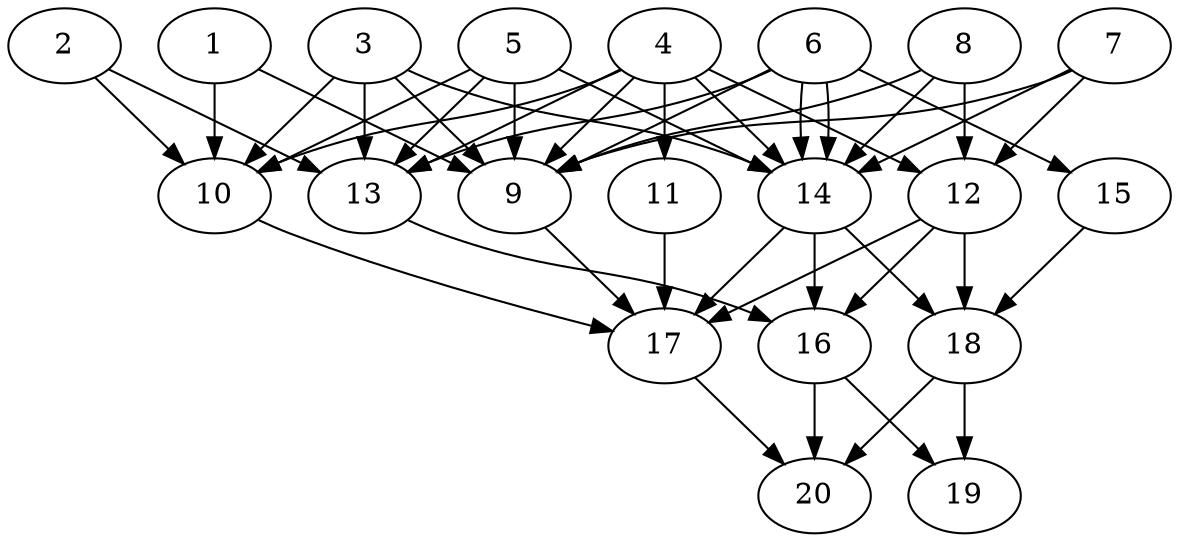 // DAG automatically generated by daggen at Tue Jul 23 14:33:40 2019
// ./daggen --dot -n 20 --ccr 0.5 --fat 0.6 --regular 0.5 --density 0.8 --mindata 5242880 --maxdata 52428800 
digraph G {
  1 [size="76392448", alpha="0.16", expect_size="38196224"] 
  1 -> 9 [size ="38196224"]
  1 -> 10 [size ="38196224"]
  2 [size="49995776", alpha="0.08", expect_size="24997888"] 
  2 -> 10 [size ="24997888"]
  2 -> 13 [size ="24997888"]
  3 [size="93411328", alpha="0.13", expect_size="46705664"] 
  3 -> 9 [size ="46705664"]
  3 -> 10 [size ="46705664"]
  3 -> 13 [size ="46705664"]
  3 -> 14 [size ="46705664"]
  4 [size="12423168", alpha="0.10", expect_size="6211584"] 
  4 -> 9 [size ="6211584"]
  4 -> 10 [size ="6211584"]
  4 -> 11 [size ="6211584"]
  4 -> 12 [size ="6211584"]
  4 -> 13 [size ="6211584"]
  4 -> 14 [size ="6211584"]
  5 [size="93751296", alpha="0.02", expect_size="46875648"] 
  5 -> 9 [size ="46875648"]
  5 -> 10 [size ="46875648"]
  5 -> 13 [size ="46875648"]
  5 -> 14 [size ="46875648"]
  6 [size="17762304", alpha="0.04", expect_size="8881152"] 
  6 -> 9 [size ="8881152"]
  6 -> 13 [size ="8881152"]
  6 -> 14 [size ="8881152"]
  6 -> 14 [size ="8881152"]
  6 -> 15 [size ="8881152"]
  7 [size="45524992", alpha="0.10", expect_size="22762496"] 
  7 -> 9 [size ="22762496"]
  7 -> 12 [size ="22762496"]
  7 -> 14 [size ="22762496"]
  8 [size="37693440", alpha="0.13", expect_size="18846720"] 
  8 -> 9 [size ="18846720"]
  8 -> 12 [size ="18846720"]
  8 -> 14 [size ="18846720"]
  9 [size="17244160", alpha="0.00", expect_size="8622080"] 
  9 -> 17 [size ="8622080"]
  10 [size="13619200", alpha="0.02", expect_size="6809600"] 
  10 -> 17 [size ="6809600"]
  11 [size="10665984", alpha="0.11", expect_size="5332992"] 
  11 -> 17 [size ="5332992"]
  12 [size="87656448", alpha="0.06", expect_size="43828224"] 
  12 -> 16 [size ="43828224"]
  12 -> 17 [size ="43828224"]
  12 -> 18 [size ="43828224"]
  13 [size="30687232", alpha="0.00", expect_size="15343616"] 
  13 -> 16 [size ="15343616"]
  14 [size="93313024", alpha="0.03", expect_size="46656512"] 
  14 -> 16 [size ="46656512"]
  14 -> 17 [size ="46656512"]
  14 -> 18 [size ="46656512"]
  15 [size="46874624", alpha="0.12", expect_size="23437312"] 
  15 -> 18 [size ="23437312"]
  16 [size="58101760", alpha="0.10", expect_size="29050880"] 
  16 -> 19 [size ="29050880"]
  16 -> 20 [size ="29050880"]
  17 [size="78927872", alpha="0.18", expect_size="39463936"] 
  17 -> 20 [size ="39463936"]
  18 [size="30926848", alpha="0.19", expect_size="15463424"] 
  18 -> 19 [size ="15463424"]
  18 -> 20 [size ="15463424"]
  19 [size="90597376", alpha="0.07", expect_size="45298688"] 
  20 [size="91639808", alpha="0.12", expect_size="45819904"] 
}
